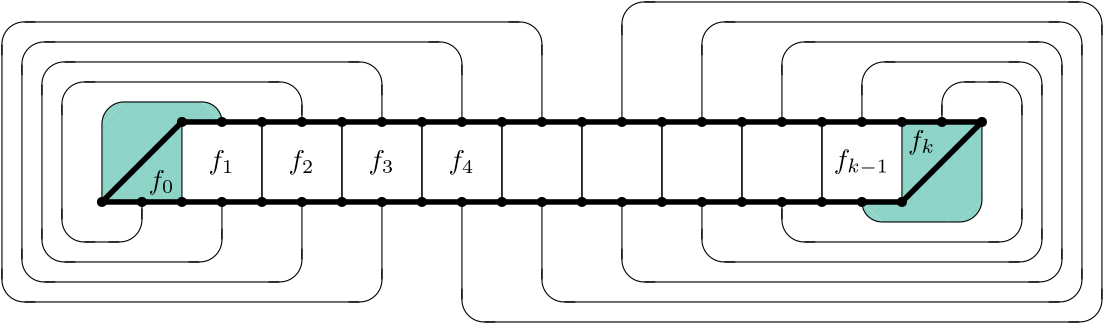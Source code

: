 <?xml version="1.0"?>
<!DOCTYPE ipe SYSTEM "ipe.dtd">
<ipe version="70206" creator="Ipe 7.2.7">
<info created="D:20181001095028" modified="D:20190131150206"/>
<preamble></preamble>
<ipestyle name="basic">
<symbol name="arrow/arc(spx)">
<path stroke="sym-stroke" fill="sym-stroke" pen="sym-pen">
0 0 m
-1 0.333 l
-1 -0.333 l
h
</path>
</symbol>
<symbol name="arrow/farc(spx)">
<path stroke="sym-stroke" fill="white" pen="sym-pen">
0 0 m
-1 0.333 l
-1 -0.333 l
h
</path>
</symbol>
<symbol name="arrow/ptarc(spx)">
<path stroke="sym-stroke" fill="sym-stroke" pen="sym-pen">
0 0 m
-1 0.333 l
-0.8 0 l
-1 -0.333 l
h
</path>
</symbol>
<symbol name="arrow/fptarc(spx)">
<path stroke="sym-stroke" fill="white" pen="sym-pen">
0 0 m
-1 0.333 l
-0.8 0 l
-1 -0.333 l
h
</path>
</symbol>
<symbol name="mark/circle(sx)" transformations="translations">
<path fill="sym-stroke">
0.6 0 0 0.6 0 0 e
0.4 0 0 0.4 0 0 e
</path>
</symbol>
<symbol name="mark/disk(sx)" transformations="translations">
<path fill="sym-stroke">
0.6 0 0 0.6 0 0 e
</path>
</symbol>
<symbol name="mark/fdisk(sfx)" transformations="translations">
<group>
<path fill="sym-fill">
0.5 0 0 0.5 0 0 e
</path>
<path fill="sym-stroke" fillrule="eofill">
0.6 0 0 0.6 0 0 e
0.4 0 0 0.4 0 0 e
</path>
</group>
</symbol>
<symbol name="mark/box(sx)" transformations="translations">
<path fill="sym-stroke" fillrule="eofill">
-0.6 -0.6 m
0.6 -0.6 l
0.6 0.6 l
-0.6 0.6 l
h
-0.4 -0.4 m
0.4 -0.4 l
0.4 0.4 l
-0.4 0.4 l
h
</path>
</symbol>
<symbol name="mark/square(sx)" transformations="translations">
<path fill="sym-stroke">
-0.6 -0.6 m
0.6 -0.6 l
0.6 0.6 l
-0.6 0.6 l
h
</path>
</symbol>
<symbol name="mark/fsquare(sfx)" transformations="translations">
<group>
<path fill="sym-fill">
-0.5 -0.5 m
0.5 -0.5 l
0.5 0.5 l
-0.5 0.5 l
h
</path>
<path fill="sym-stroke" fillrule="eofill">
-0.6 -0.6 m
0.6 -0.6 l
0.6 0.6 l
-0.6 0.6 l
h
-0.4 -0.4 m
0.4 -0.4 l
0.4 0.4 l
-0.4 0.4 l
h
</path>
</group>
</symbol>
<symbol name="mark/cross(sx)" transformations="translations">
<group>
<path fill="sym-stroke">
-0.43 -0.57 m
0.57 0.43 l
0.43 0.57 l
-0.57 -0.43 l
h
</path>
<path fill="sym-stroke">
-0.43 0.57 m
0.57 -0.43 l
0.43 -0.57 l
-0.57 0.43 l
h
</path>
</group>
</symbol>
<symbol name="arrow/fnormal(spx)">
<path stroke="sym-stroke" fill="white" pen="sym-pen">
0 0 m
-1 0.333 l
-1 -0.333 l
h
</path>
</symbol>
<symbol name="arrow/pointed(spx)">
<path stroke="sym-stroke" fill="sym-stroke" pen="sym-pen">
0 0 m
-1 0.333 l
-0.8 0 l
-1 -0.333 l
h
</path>
</symbol>
<symbol name="arrow/fpointed(spx)">
<path stroke="sym-stroke" fill="white" pen="sym-pen">
0 0 m
-1 0.333 l
-0.8 0 l
-1 -0.333 l
h
</path>
</symbol>
<symbol name="arrow/linear(spx)">
<path stroke="sym-stroke" pen="sym-pen">
-1 0.333 m
0 0 l
-1 -0.333 l
</path>
</symbol>
<symbol name="arrow/fdouble(spx)">
<path stroke="sym-stroke" fill="white" pen="sym-pen">
0 0 m
-1 0.333 l
-1 -0.333 l
h
-1 0 m
-2 0.333 l
-2 -0.333 l
h
</path>
</symbol>
<symbol name="arrow/double(spx)">
<path stroke="sym-stroke" fill="sym-stroke" pen="sym-pen">
0 0 m
-1 0.333 l
-1 -0.333 l
h
-1 0 m
-2 0.333 l
-2 -0.333 l
h
</path>
</symbol>
<pen name="heavier" value="0.8"/>
<pen name="fat" value="1.2"/>
<pen name="ultrafat" value="2"/>
<symbolsize name="large" value="5"/>
<symbolsize name="small" value="2"/>
<symbolsize name="tiny" value="1.1"/>
<arrowsize name="large" value="10"/>
<arrowsize name="small" value="5"/>
<arrowsize name="tiny" value="3"/>
<color name="red" value="1 0 0"/>
<color name="green" value="0 1 0"/>
<color name="blue" value="0 0 1"/>
<color name="yellow" value="1 1 0"/>
<color name="orange" value="1 0.647 0"/>
<color name="gold" value="1 0.843 0"/>
<color name="purple" value="0.627 0.125 0.941"/>
<color name="gray" value="0.745"/>
<color name="brown" value="0.647 0.165 0.165"/>
<color name="navy" value="0 0 0.502"/>
<color name="pink" value="1 0.753 0.796"/>
<color name="seagreen" value="0.18 0.545 0.341"/>
<color name="turquoise" value="0.251 0.878 0.816"/>
<color name="violet" value="0.933 0.51 0.933"/>
<color name="darkblue" value="0 0 0.545"/>
<color name="darkcyan" value="0 0.545 0.545"/>
<color name="darkgray" value="0.663"/>
<color name="darkgreen" value="0 0.392 0"/>
<color name="darkmagenta" value="0.545 0 0.545"/>
<color name="darkorange" value="1 0.549 0"/>
<color name="darkred" value="0.545 0 0"/>
<color name="lightblue" value="0.678 0.847 0.902"/>
<color name="lightcyan" value="0.878 1 1"/>
<color name="lightgray" value="0.827"/>
<color name="lightgreen" value="0.565 0.933 0.565"/>
<color name="lightyellow" value="1 1 0.878"/>
<dashstyle name="dashed" value="[4] 0"/>
<dashstyle name="dotted" value="[1 3] 0"/>
<dashstyle name="dash dotted" value="[4 2 1 2] 0"/>
<dashstyle name="dash dot dotted" value="[4 2 1 2 1 2] 0"/>
<textsize name="large" value="\large"/>
<textsize name="small" value="\small"/>
<textsize name="tiny" value="\tiny"/>
<textsize name="Large" value="\Large"/>
<textsize name="LARGE" value="\LARGE"/>
<textsize name="huge" value="\huge"/>
<textsize name="Huge" value="\Huge"/>
<textsize name="footnote" value="\footnotesize"/>
<textstyle name="center" begin="\begin{center}" end="\end{center}"/>
<textstyle name="itemize" begin="\begin{itemize}" end="\end{itemize}"/>
<textstyle name="item" begin="\begin{itemize}\item{}" end="\end{itemize}"/>
<gridsize name="4 pts" value="4"/>
<gridsize name="8 pts (~3 mm)" value="8"/>
<gridsize name="16 pts (~6 mm)" value="16"/>
<gridsize name="32 pts (~12 mm)" value="32"/>
<gridsize name="10 pts (~3.5 mm)" value="10"/>
<gridsize name="20 pts (~7 mm)" value="20"/>
<gridsize name="14 pts (~5 mm)" value="14"/>
<gridsize name="28 pts (~10 mm)" value="28"/>
<gridsize name="56 pts (~20 mm)" value="56"/>
<anglesize name="90 deg" value="90"/>
<anglesize name="60 deg" value="60"/>
<anglesize name="45 deg" value="45"/>
<anglesize name="30 deg" value="30"/>
<anglesize name="22.5 deg" value="22.5"/>
<opacity name="10%" value="0.1"/>
<opacity name="30%" value="0.3"/>
<opacity name="50%" value="0.5"/>
<opacity name="75%" value="0.75"/>
<tiling name="falling" angle="-60" step="4" width="1"/>
<tiling name="rising" angle="30" step="4" width="1"/>
</ipestyle>
<ipestyle name="brew">
<color name="brew1" value="0.552 0.827 0.78"/>
<color name="brew2" value="1 1 0.701"/>
<color name="brew3" value="0.745 0.729 0.854"/>
<color name="brew4" value="0.984 0.501 0.447"/>
<color name="brew5" value="0.501 0.694 0.827"/>
<color name="brew6" value="0.992 0.705 0.384"/>
<color name="brew7" value="0.701 0.87 0.411"/>
<color name="brew8" value="0.988 0.803 0.898"/>
</ipestyle>
<page>
<layer name="alpha"/>
<view layers="alpha" active="alpha"/>
<path layer="alpha" fill="brew1">
430.8 606.4 m
430.8 578.4 l
422.8 570.4 l
394.8 570.4 l
387.6 577.6 l
402 577.6 l
h
</path>
<path fill="brew1">
114 577.6 m
114 605.6 l
122 613.6 l
150 613.6 l
157.2 606.4 l
142.8 606.4 l
h
</path>
<path matrix="0.9 0 0 0.9 27.6 59.2" fill="brew1">
96 576 m
128 576 l
128 608 l
h
</path>
<path matrix="0.9 0 0 0.9 27.6 59.2" fill="brew1">
416 608 m
416 576 l
448 608 l
h
</path>
<path matrix="0.9 0 0 0.9 27.6 59.2" stroke="black">
128 608 m
128 576 l
160 576 l
160 608 l
h
</path>
<path matrix="0.9 0 0 0.9 27.6 59.2" stroke="black">
160 608 m
160 576 l
192 576 l
192 608 l
h
</path>
<path matrix="0.9 0 0 0.9 27.6 59.2" stroke="black">
192 608 m
192 576 l
224 576 l
224 608 l
h
</path>
<path matrix="0.9 0 0 0.9 27.6 59.2" stroke="black">
224 608 m
224 576 l
256 576 l
256 608 l
h
</path>
<path matrix="0.9 0 0 0.9 27.6 59.2" stroke="black">
256 608 m
256 576 l
288 576 l
288 608 l
h
</path>
<path matrix="0.9 0 0 0.9 27.6 59.2" stroke="black">
288 608 m
288 576 l
320 576 l
320 608 l
h
</path>
<path matrix="0.9 0 0 0.9 27.6 59.2" stroke="black">
320 608 m
320 576 l
352 576 l
352 608 l
h
</path>
<path matrix="0.9 0 0 0.9 27.6 59.2" stroke="black">
352 608 m
352 576 l
384 576 l
384 608 l
h
</path>
<path matrix="0.9 0 0 0.9 27.6 59.2" stroke="black">
384 608 m
384 576 l
416 576 l
416 608 l
h
</path>
<path matrix="0.9 0 0 0.9 27.6 59.2" stroke="black">
112 576 m
112 560 l
80 560 l
80 624 l
176 624 l
176 608 l
</path>
<path matrix="0.9 0 0 0.9 27.6 59.2" stroke="black">
144 576 m
144 552 l
72 552 l
72 632 l
208 632 l
208 608 l
</path>
<path matrix="0.9 0 0 0.9 27.6 59.2" stroke="black">
176 576 m
176 544 l
64 544 l
64 640 l
240 640 l
240 608 l
</path>
<path matrix="0.9 0 0 0.9 27.6 59.2" stroke="black">
208 576 m
208 536 l
56 536 l
56 648 l
272 648 l
272 608 l
</path>
<path matrix="0.9 0 0 0.9 27.6 59.2" stroke="black">
432 608 m
432 624 l
464 624 l
464 560 l
368 560 l
368 576 l
</path>
<path matrix="0.9 0 0 0.9 27.6 59.2" stroke="black">
400 608 m
400 632 l
472 632 l
472 552 l
336 552 l
336 576 l
</path>
<path matrix="0.9 0 0 0.9 27.6 59.2" stroke="black">
368 608 m
368 640 l
480 640 l
480 544 l
304 544 l
304 576 l
</path>
<path matrix="0.9 0 0 0.9 27.6 59.2" stroke="black">
336 608 m
336 648 l
488 648 l
488 536 l
272 536 l
272 576 l
</path>
<path matrix="0.9 0 0 0.9 27.6 59.2" stroke="black">
304 608 m
304 656 l
496 656 l
496 528 l
240 528 l
240 576 l
</path>
<path matrix="0.9 0 0 0.9 27.6 59.2" stroke="black">
416 576 m
448 608 l
</path>
<path matrix="0.9 0 0 0.9 27.6 59.2" stroke="black">
416 608 m
448 608 l
</path>
<path matrix="0.9 0 0 0.9 27.6 59.2" stroke="black">
96 576 m
128 608 l
</path>
<path matrix="0.9 0 0 0.9 27.6 59.2" stroke="black">
96 576 m
128 576 l
</path>
<text matrix="0.9 0 0 0.9 -135.482 -90.5024" transformations="translations" pos="301.022 750.336" stroke="black" type="label" width="8.54" height="7.143" depth="2.59" halign="center" valign="center" style="math">f_0</text>
<text matrix="0.9 0 0 0.9 -113.882 -83.3024" transformations="translations" pos="301.022 750.336" stroke="black" type="label" width="8.54" height="7.143" depth="2.59" halign="center" valign="center" style="math">f_1</text>
<text matrix="0.9 0 0 0.9 -85.0818 -83.3024" transformations="translations" pos="301.022 750.336" stroke="black" type="label" width="8.54" height="7.143" depth="2.59" halign="center" valign="center" style="math">f_2</text>
<text matrix="0.9 0 0 0.9 -56.2818 -83.3024" transformations="translations" pos="301.022 750.336" stroke="black" type="label" width="8.54" height="7.143" depth="2.59" halign="center" valign="center" style="math">f_3</text>
<text matrix="0.9 0 0 0.9 -27.4818 -83.3024" transformations="translations" pos="301.022 750.336" stroke="black" type="label" width="8.54" height="7.143" depth="2.59" halign="center" valign="center" style="math">f_4</text>
<text matrix="0.9 0 0 0.9 116.518 -83.3024" transformations="translations" pos="301.022 750.336" stroke="black" type="label" width="17.111" height="7.143" depth="2.59" halign="center" valign="center" style="math">f_{k-1}</text>
<text matrix="0.9 0 0 0.9 138.118 -76.1024" transformations="translations" pos="301.022 750.336" stroke="black" type="label" width="8.358" height="7.143" depth="2.59" halign="center" valign="center" style="math">f_{k}</text>
<use name="mark/disk(sx)" pos="114 577.6" size="normal" stroke="black"/>
<use name="mark/disk(sx)" pos="142.8 606.4" size="normal" stroke="black"/>
<use name="mark/disk(sx)" pos="142.8 577.6" size="normal" stroke="black"/>
<use name="mark/disk(sx)" pos="157.2 577.6" size="normal" stroke="black"/>
<use name="mark/disk(sx)" pos="171.6 577.6" size="normal" stroke="black"/>
<use name="mark/disk(sx)" pos="171.6 606.4" size="normal" stroke="black"/>
<use name="mark/disk(sx)" pos="186 606.4" size="normal" stroke="black"/>
<use name="mark/disk(sx)" pos="214.8 606.4" size="normal" stroke="black"/>
<use name="mark/disk(sx)" pos="229.2 606.4" size="normal" stroke="black"/>
<use name="mark/disk(sx)" pos="200.4 606.4" size="normal" stroke="black"/>
<use name="mark/disk(sx)" pos="243.6 606.4" size="normal" stroke="black"/>
<use name="mark/disk(sx)" pos="258 606.4" size="normal" stroke="black"/>
<use name="mark/disk(sx)" pos="272.4 606.4" size="normal" stroke="black"/>
<use name="mark/disk(sx)" pos="286.8 606.4" size="normal" stroke="black"/>
<use name="mark/disk(sx)" pos="301.2 606.4" size="normal" stroke="black"/>
<use name="mark/disk(sx)" pos="315.6 606.4" size="normal" stroke="black"/>
<use name="mark/disk(sx)" pos="330 606.4" size="normal" stroke="black"/>
<use name="mark/disk(sx)" pos="344.4 606.4" size="normal" stroke="black"/>
<use name="mark/disk(sx)" pos="358.8 606.4" size="normal" stroke="black"/>
<use name="mark/disk(sx)" pos="373.2 606.4" size="normal" stroke="black"/>
<use name="mark/disk(sx)" pos="387.6 606.4" size="normal" stroke="black"/>
<use name="mark/disk(sx)" pos="402 606.4" size="normal" stroke="black"/>
<use name="mark/disk(sx)" pos="416.4 606.4" size="normal" stroke="black"/>
<use name="mark/disk(sx)" pos="430.8 606.4" size="normal" stroke="black"/>
<use name="mark/disk(sx)" pos="402 577.6" size="normal" stroke="black"/>
<use name="mark/disk(sx)" pos="373.2 577.6" size="normal" stroke="black"/>
<use name="mark/disk(sx)" pos="358.8 577.6" size="normal" stroke="black"/>
<use name="mark/disk(sx)" pos="344.4 577.6" size="normal" stroke="black"/>
<use name="mark/disk(sx)" pos="330 577.6" size="normal" stroke="black"/>
<use name="mark/disk(sx)" pos="315.6 577.6" size="normal" stroke="black"/>
<use name="mark/disk(sx)" pos="301.2 577.6" size="normal" stroke="black"/>
<use name="mark/disk(sx)" pos="286.8 577.6" size="normal" stroke="black"/>
<use name="mark/disk(sx)" pos="272.4 577.6" size="normal" stroke="black"/>
<use name="mark/disk(sx)" pos="258 577.6" size="normal" stroke="black"/>
<use name="mark/disk(sx)" pos="243.6 577.6" size="normal" stroke="black"/>
<use name="mark/disk(sx)" pos="229.2 577.6" size="normal" stroke="black"/>
<use name="mark/disk(sx)" pos="214.8 577.6" size="normal" stroke="black"/>
<use name="mark/disk(sx)" pos="200.4 577.6" size="normal" stroke="black"/>
<use name="mark/disk(sx)" pos="186 577.6" size="normal" stroke="black"/>
<group matrix="1 0 0 1 194 -54.4">
<group>
<path stroke="white" fill="white">
272 704 m
272 696 l
280 696 l
280 704 l
h
</path>
<path matrix="1.05 0 0 1.05 -13.6 -34.8" stroke="white" fill="white">
272 704 m
272 696 l
280 696 l
280 704 l
h
</path>
<path stroke="black" cap="1">
280 696 m
8 0 0 8 272 696 272 704 a
</path>
</group>
<path stroke="black" fill="white">
272 704 m
268 704 l
</path>
<path stroke="black" fill="white">
280 696 m
280 692 l
</path>
</group>
<group matrix="1 0 0 1 186.8 -61.6">
<group>
<path stroke="white" fill="white">
272 704 m
272 696 l
280 696 l
280 704 l
h
</path>
<path matrix="1.05 0 0 1.05 -13.6 -34.8" stroke="white" fill="white">
272 704 m
272 696 l
280 696 l
280 704 l
h
</path>
<path stroke="black" cap="1">
280 696 m
8 0 0 8 272 696 272 704 a
</path>
</group>
<path stroke="black" fill="white">
272 704 m
268 704 l
</path>
<path stroke="black" fill="white">
280 696 m
280 692 l
</path>
</group>
<group matrix="1 0 0 1 165.2 -83.2">
<group>
<path stroke="white" fill="white">
272 704 m
272 696 l
280 696 l
280 704 l
h
</path>
<path matrix="1.05 0 0 1.05 -13.6 -34.8" stroke="white" fill="white">
272 704 m
272 696 l
280 696 l
280 704 l
h
</path>
<path stroke="black" cap="1">
280 696 m
8 0 0 8 272 696 272 704 a
</path>
</group>
<path stroke="black" fill="white">
272 704 m
268 704 l
</path>
<path stroke="black" fill="white">
280 696 m
280 692 l
</path>
</group>
<group matrix="1 0 0 1 172.4 -76">
<group>
<path stroke="white" fill="white">
272 704 m
272 696 l
280 696 l
280 704 l
h
</path>
<path matrix="1.05 0 0 1.05 -13.6 -34.8" stroke="white" fill="white">
272 704 m
272 696 l
280 696 l
280 704 l
h
</path>
<path stroke="black" cap="1">
280 696 m
8 0 0 8 272 696 272 704 a
</path>
</group>
<path stroke="black" fill="white">
272 704 m
268 704 l
</path>
<path stroke="black" fill="white">
280 696 m
280 692 l
</path>
</group>
<group matrix="1 0 0 1 179.6 -68.8">
<group>
<path stroke="white" fill="white">
272 704 m
272 696 l
280 696 l
280 704 l
h
</path>
<path matrix="1.05 0 0 1.05 -13.6 -34.8" stroke="white" fill="white">
272 704 m
272 696 l
280 696 l
280 704 l
h
</path>
<path stroke="black" cap="1">
280 696 m
8 0 0 8 272 696 272 704 a
</path>
</group>
<path stroke="black" fill="white">
272 704 m
268 704 l
</path>
<path stroke="black" fill="white">
280 696 m
280 692 l
</path>
</group>
<group matrix="1 0 0 1 -7.6 -61.6">
<group>
<path stroke="white" fill="white">
272 704 m
272 696 l
280 696 l
280 704 l
h
</path>
<path matrix="1.05 0 0 1.05 -13.6 -34.8" stroke="white" fill="white">
272 704 m
272 696 l
280 696 l
280 704 l
h
</path>
<path stroke="black" cap="1">
280 696 m
8 0 0 8 272 696 272 704 a
</path>
</group>
<path stroke="black" fill="white">
272 704 m
268 704 l
</path>
<path stroke="black" fill="white">
280 696 m
280 692 l
</path>
</group>
<group matrix="1 0 0 1 -36.4 -68.8">
<group>
<path stroke="white" fill="white">
272 704 m
272 696 l
280 696 l
280 704 l
h
</path>
<path matrix="1.05 0 0 1.05 -13.6 -34.8" stroke="white" fill="white">
272 704 m
272 696 l
280 696 l
280 704 l
h
</path>
<path stroke="black" cap="1">
280 696 m
8 0 0 8 272 696 272 704 a
</path>
</group>
<path stroke="black" fill="white">
272 704 m
268 704 l
</path>
<path stroke="black" fill="white">
280 696 m
280 692 l
</path>
</group>
<group matrix="1 0 0 1 -65.2 -76">
<group>
<path stroke="white" fill="white">
272 704 m
272 696 l
280 696 l
280 704 l
h
</path>
<path matrix="1.05 0 0 1.05 -13.6 -34.8" stroke="white" fill="white">
272 704 m
272 696 l
280 696 l
280 704 l
h
</path>
<path stroke="black" cap="1">
280 696 m
8 0 0 8 272 696 272 704 a
</path>
</group>
<path stroke="black" fill="white">
272 704 m
268 704 l
</path>
<path stroke="black" fill="white">
280 696 m
280 692 l
</path>
</group>
<group matrix="1 0 0 1 -94 -83.2">
<group>
<path stroke="white" fill="white">
272 704 m
272 696 l
280 696 l
280 704 l
h
</path>
<path matrix="1.05 0 0 1.05 -13.6 -34.8" stroke="white" fill="white">
272 704 m
272 696 l
280 696 l
280 704 l
h
</path>
<path stroke="black" cap="1">
280 696 m
8 0 0 8 272 696 272 704 a
</path>
</group>
<path stroke="black" fill="white">
272 704 m
268 704 l
</path>
<path stroke="black" fill="white">
280 696 m
280 692 l
</path>
</group>
<group matrix="0 1 -1 0 782 362.4">
<group>
<path stroke="white" fill="white">
272 704 m
272 696 l
280 696 l
280 704 l
h
</path>
<path matrix="1.05 0 0 1.05 -13.6 -34.8" stroke="white" fill="white">
272 704 m
272 696 l
280 696 l
280 704 l
h
</path>
<path stroke="black" cap="1">
280 696 m
8 0 0 8 272 696 272 704 a
</path>
</group>
<path stroke="black" fill="white">
272 704 m
268 704 l
</path>
<path stroke="black" fill="white">
280 696 m
280 692 l
</path>
</group>
<group matrix="0 1 -1 0 803.6 340.8">
<group>
<path stroke="white" fill="white">
272 704 m
272 696 l
280 696 l
280 704 l
h
</path>
<path matrix="1.05 0 0 1.05 -13.6 -34.8" stroke="white" fill="white">
272 704 m
272 696 l
280 696 l
280 704 l
h
</path>
<path stroke="black" cap="1">
280 696 m
8 0 0 8 272 696 272 704 a
</path>
</group>
<path stroke="black" fill="white">
272 704 m
268 704 l
</path>
<path stroke="black" fill="white">
280 696 m
280 692 l
</path>
</group>
<group matrix="0 1 -1 0 796.4 348">
<group>
<path stroke="white" fill="white">
272 704 m
272 696 l
280 696 l
280 704 l
h
</path>
<path matrix="1.05 0 0 1.05 -13.6 -34.8" stroke="white" fill="white">
272 704 m
272 696 l
280 696 l
280 704 l
h
</path>
<path stroke="black" cap="1">
280 696 m
8 0 0 8 272 696 272 704 a
</path>
</group>
<path stroke="black" fill="white">
272 704 m
268 704 l
</path>
<path stroke="black" fill="white">
280 696 m
280 692 l
</path>
</group>
<group matrix="0 1 -1 0 789.2 355.2">
<group>
<path stroke="white" fill="white">
272 704 m
272 696 l
280 696 l
280 704 l
h
</path>
<path matrix="1.05 0 0 1.05 -13.6 -34.8" stroke="white" fill="white">
272 704 m
272 696 l
280 696 l
280 704 l
h
</path>
<path stroke="black" cap="1">
280 696 m
8 0 0 8 272 696 272 704 a
</path>
</group>
<path stroke="black" fill="white">
272 704 m
268 704 l
</path>
<path stroke="black" fill="white">
280 696 m
280 692 l
</path>
</group>
<group matrix="0 1 -1 0 1120.4 340.8">
<group>
<path stroke="white" fill="white">
272 704 m
272 696 l
280 696 l
280 704 l
h
</path>
<path matrix="1.05 0 0 1.05 -13.6 -34.8" stroke="white" fill="white">
272 704 m
272 696 l
280 696 l
280 704 l
h
</path>
<path stroke="black" cap="1">
280 696 m
8 0 0 8 272 696 272 704 a
</path>
</group>
<path stroke="black" fill="white">
272 704 m
268 704 l
</path>
<path stroke="black" fill="white">
280 696 m
280 692 l
</path>
</group>
<group matrix="0 1 -1 0 1091.6 348">
<group>
<path stroke="white" fill="white">
272 704 m
272 696 l
280 696 l
280 704 l
h
</path>
<path matrix="1.05 0 0 1.05 -13.6 -34.8" stroke="white" fill="white">
272 704 m
272 696 l
280 696 l
280 704 l
h
</path>
<path stroke="black" cap="1">
280 696 m
8 0 0 8 272 696 272 704 a
</path>
</group>
<path stroke="black" fill="white">
272 704 m
268 704 l
</path>
<path stroke="black" fill="white">
280 696 m
280 692 l
</path>
</group>
<group matrix="0 1 -1 0 1062.8 355.2">
<group>
<path stroke="white" fill="white">
272 704 m
272 696 l
280 696 l
280 704 l
h
</path>
<path matrix="1.05 0 0 1.05 -13.6 -34.8" stroke="white" fill="white">
272 704 m
272 696 l
280 696 l
280 704 l
h
</path>
<path stroke="black" cap="1">
280 696 m
8 0 0 8 272 696 272 704 a
</path>
</group>
<path stroke="black" fill="white">
272 704 m
268 704 l
</path>
<path stroke="black" fill="white">
280 696 m
280 692 l
</path>
</group>
<group matrix="0 1 -1 0 1034 362.4">
<group>
<path stroke="white" fill="white">
272 704 m
272 696 l
280 696 l
280 704 l
h
</path>
<path matrix="1.05 0 0 1.05 -13.6 -34.8" stroke="white" fill="white">
272 704 m
272 696 l
280 696 l
280 704 l
h
</path>
<path stroke="black" cap="1">
280 696 m
8 0 0 8 272 696 272 704 a
</path>
</group>
<path stroke="black" fill="white">
272 704 m
268 704 l
</path>
<path stroke="black" fill="white">
280 696 m
280 692 l
</path>
</group>
<group matrix="0 1 -1 0 1005.2 369.6">
<group>
<path stroke="white" fill="white">
272 704 m
272 696 l
280 696 l
280 704 l
h
</path>
<path matrix="1.05 0 0 1.05 -13.6 -34.8" stroke="white" fill="white">
272 704 m
272 696 l
280 696 l
280 704 l
h
</path>
<path stroke="black" cap="1">
280 696 m
8 0 0 8 272 696 272 704 a
</path>
</group>
<path stroke="black" fill="white">
272 704 m
268 704 l
</path>
<path stroke="black" fill="white">
280 696 m
280 692 l
</path>
</group>
<group matrix="-1 0 0 -1 379.6 1267.2">
<group>
<path stroke="white" fill="white">
272 704 m
272 696 l
280 696 l
280 704 l
h
</path>
<path matrix="1.05 0 0 1.05 -13.6 -34.8" stroke="white" fill="white">
272 704 m
272 696 l
280 696 l
280 704 l
h
</path>
<path stroke="black" cap="1">
280 696 m
8 0 0 8 272 696 272 704 a
</path>
</group>
<path stroke="black" fill="white">
272 704 m
268 704 l
</path>
<path stroke="black" fill="white">
280 696 m
280 692 l
</path>
</group>
<group matrix="-1 0 0 -1 372.4 1260">
<group>
<path stroke="white" fill="white">
272 704 m
272 696 l
280 696 l
280 704 l
h
</path>
<path matrix="1.05 0 0 1.05 -13.6 -34.8" stroke="white" fill="white">
272 704 m
272 696 l
280 696 l
280 704 l
h
</path>
<path stroke="black" cap="1">
280 696 m
8 0 0 8 272 696 272 704 a
</path>
</group>
<path stroke="black" fill="white">
272 704 m
268 704 l
</path>
<path stroke="black" fill="white">
280 696 m
280 692 l
</path>
</group>
<group matrix="-1 0 0 -1 365.2 1252.8">
<group>
<path stroke="white" fill="white">
272 704 m
272 696 l
280 696 l
280 704 l
h
</path>
<path matrix="1.05 0 0 1.05 -13.6 -34.8" stroke="white" fill="white">
272 704 m
272 696 l
280 696 l
280 704 l
h
</path>
<path stroke="black" cap="1">
280 696 m
8 0 0 8 272 696 272 704 a
</path>
</group>
<path stroke="black" fill="white">
272 704 m
268 704 l
</path>
<path stroke="black" fill="white">
280 696 m
280 692 l
</path>
</group>
<group matrix="-1 0 0 -1 358 1245.6">
<group>
<path stroke="white" fill="white">
272 704 m
272 696 l
280 696 l
280 704 l
h
</path>
<path matrix="1.05 0 0 1.05 -13.6 -34.8" stroke="white" fill="white">
272 704 m
272 696 l
280 696 l
280 704 l
h
</path>
<path stroke="black" cap="1">
280 696 m
8 0 0 8 272 696 272 704 a
</path>
</group>
<path stroke="black" fill="white">
272 704 m
268 704 l
</path>
<path stroke="black" fill="white">
280 696 m
280 692 l
</path>
</group>
<group matrix="-1 0 0 -1 638.8 1267.2">
<group>
<path stroke="white" fill="white">
272 704 m
272 696 l
280 696 l
280 704 l
h
</path>
<path matrix="1.05 0 0 1.05 -13.6 -34.8" stroke="white" fill="white">
272 704 m
272 696 l
280 696 l
280 704 l
h
</path>
<path stroke="black" cap="1">
280 696 m
8 0 0 8 272 696 272 704 a
</path>
</group>
<path stroke="black" fill="white">
272 704 m
268 704 l
</path>
<path stroke="black" fill="white">
280 696 m
280 692 l
</path>
</group>
<group matrix="-1 0 0 -1 610 1260">
<group>
<path stroke="white" fill="white">
272 704 m
272 696 l
280 696 l
280 704 l
h
</path>
<path matrix="1.05 0 0 1.05 -13.6 -34.8" stroke="white" fill="white">
272 704 m
272 696 l
280 696 l
280 704 l
h
</path>
<path stroke="black" cap="1">
280 696 m
8 0 0 8 272 696 272 704 a
</path>
</group>
<path stroke="black" fill="white">
272 704 m
268 704 l
</path>
<path stroke="black" fill="white">
280 696 m
280 692 l
</path>
</group>
<group matrix="-1 0 0 -1 581.2 1252.8">
<group>
<path stroke="white" fill="white">
272 704 m
272 696 l
280 696 l
280 704 l
h
</path>
<path matrix="1.05 0 0 1.05 -13.6 -34.8" stroke="white" fill="white">
272 704 m
272 696 l
280 696 l
280 704 l
h
</path>
<path stroke="black" cap="1">
280 696 m
8 0 0 8 272 696 272 704 a
</path>
</group>
<path stroke="black" fill="white">
272 704 m
268 704 l
</path>
<path stroke="black" fill="white">
280 696 m
280 692 l
</path>
</group>
<group matrix="-1 0 0 -1 552.4 1245.6">
<group>
<path stroke="white" fill="white">
272 704 m
272 696 l
280 696 l
280 704 l
h
</path>
<path matrix="1.05 0 0 1.05 -13.6 -34.8" stroke="white" fill="white">
272 704 m
272 696 l
280 696 l
280 704 l
h
</path>
<path stroke="black" cap="1">
280 696 m
8 0 0 8 272 696 272 704 a
</path>
</group>
<path stroke="black" fill="white">
272 704 m
268 704 l
</path>
<path stroke="black" fill="white">
280 696 m
280 692 l
</path>
</group>
<group matrix="-1 0 0 -1 523.6 1238.4">
<group>
<path stroke="white" fill="white">
272 704 m
272 696 l
280 696 l
280 704 l
h
</path>
<path matrix="1.05 0 0 1.05 -13.6 -34.8" stroke="white" fill="white">
272 704 m
272 696 l
280 696 l
280 704 l
h
</path>
<path stroke="black" cap="1">
280 696 m
8 0 0 8 272 696 272 704 a
</path>
</group>
<path stroke="black" fill="white">
272 704 m
268 704 l
</path>
<path stroke="black" fill="white">
280 696 m
280 692 l
</path>
</group>
<group matrix="0 -1 1 0 -258.8 843.2">
<group>
<path stroke="white" fill="white">
272 704 m
272 696 l
280 696 l
280 704 l
h
</path>
<path matrix="1.05 0 0 1.05 -13.6 -34.8" stroke="white" fill="white">
272 704 m
272 696 l
280 696 l
280 704 l
h
</path>
<path stroke="black" cap="1">
280 696 m
8 0 0 8 272 696 272 704 a
</path>
</group>
<path stroke="black" fill="white">
272 704 m
268 704 l
</path>
<path stroke="black" fill="white">
280 696 m
280 692 l
</path>
</group>
<group matrix="0 -1 1 0 -251.6 836">
<group>
<path stroke="white" fill="white">
272 704 m
272 696 l
280 696 l
280 704 l
h
</path>
<path matrix="1.05 0 0 1.05 -13.6 -34.8" stroke="white" fill="white">
272 704 m
272 696 l
280 696 l
280 704 l
h
</path>
<path stroke="black" cap="1">
280 696 m
8 0 0 8 272 696 272 704 a
</path>
</group>
<path stroke="black" fill="white">
272 704 m
268 704 l
</path>
<path stroke="black" fill="white">
280 696 m
280 692 l
</path>
</group>
<group matrix="0 -1 1 0 -244.4 828.8">
<group>
<path stroke="white" fill="white">
272 704 m
272 696 l
280 696 l
280 704 l
h
</path>
<path matrix="1.05 0 0 1.05 -13.6 -34.8" stroke="white" fill="white">
272 704 m
272 696 l
280 696 l
280 704 l
h
</path>
<path stroke="black" cap="1">
280 696 m
8 0 0 8 272 696 272 704 a
</path>
</group>
<path stroke="black" fill="white">
272 704 m
268 704 l
</path>
<path stroke="black" fill="white">
280 696 m
280 692 l
</path>
</group>
<group matrix="0 -1 1 0 -237.2 821.6">
<group>
<path stroke="white" fill="white">
272 704 m
272 696 l
280 696 l
280 704 l
h
</path>
<path matrix="1.05 0 0 1.05 -13.6 -34.8" stroke="white" fill="white">
272 704 m
272 696 l
280 696 l
280 704 l
h
</path>
<path stroke="black" cap="1">
280 696 m
8 0 0 8 272 696 272 704 a
</path>
</group>
<path stroke="black" fill="white">
272 704 m
268 704 l
</path>
<path stroke="black" fill="white">
280 696 m
280 692 l
</path>
</group>
<group matrix="0 -1 1 0 -230 814.4">
<group>
<path stroke="white" fill="white">
272 704 m
272 696 l
280 696 l
280 704 l
h
</path>
<path matrix="1.05 0 0 1.05 -13.6 -34.8" stroke="white" fill="white">
272 704 m
272 696 l
280 696 l
280 704 l
h
</path>
<path stroke="black" cap="1">
280 696 m
8 0 0 8 272 696 272 704 a
</path>
</group>
<path stroke="black" fill="white">
272 704 m
268 704 l
</path>
<path stroke="black" fill="white">
280 696 m
280 692 l
</path>
</group>
<group matrix="0 -1 1 0 -575.6 843.2">
<group>
<path stroke="white" fill="white">
272 704 m
272 696 l
280 696 l
280 704 l
h
</path>
<path matrix="1.05 0 0 1.05 -13.6 -34.8" stroke="white" fill="white">
272 704 m
272 696 l
280 696 l
280 704 l
h
</path>
<path stroke="black" cap="1">
280 696 m
8 0 0 8 272 696 272 704 a
</path>
</group>
<path stroke="black" fill="white">
272 704 m
268 704 l
</path>
<path stroke="black" fill="white">
280 696 m
280 692 l
</path>
</group>
<group matrix="0 -1 1 0 -546.8 836">
<group>
<path stroke="white" fill="white">
272 704 m
272 696 l
280 696 l
280 704 l
h
</path>
<path matrix="1.05 0 0 1.05 -13.6 -34.8" stroke="white" fill="white">
272 704 m
272 696 l
280 696 l
280 704 l
h
</path>
<path stroke="black" cap="1">
280 696 m
8 0 0 8 272 696 272 704 a
</path>
</group>
<path stroke="black" fill="white">
272 704 m
268 704 l
</path>
<path stroke="black" fill="white">
280 696 m
280 692 l
</path>
</group>
<group matrix="0 -1 1 0 -518 828.8">
<group>
<path stroke="white" fill="white">
272 704 m
272 696 l
280 696 l
280 704 l
h
</path>
<path matrix="1.05 0 0 1.05 -13.6 -34.8" stroke="white" fill="white">
272 704 m
272 696 l
280 696 l
280 704 l
h
</path>
<path stroke="black" cap="1">
280 696 m
8 0 0 8 272 696 272 704 a
</path>
</group>
<path stroke="black" fill="white">
272 704 m
268 704 l
</path>
<path stroke="black" fill="white">
280 696 m
280 692 l
</path>
</group>
<group matrix="0 -1 1 0 -489.2 821.6">
<group>
<path stroke="white" fill="white">
272 704 m
272 696 l
280 696 l
280 704 l
h
</path>
<path matrix="1.05 0 0 1.05 -13.6 -34.8" stroke="white" fill="white">
272 704 m
272 696 l
280 696 l
280 704 l
h
</path>
<path stroke="black" cap="1">
280 696 m
8 0 0 8 272 696 272 704 a
</path>
</group>
<path stroke="black" fill="white">
272 704 m
268 704 l
</path>
<path stroke="black" fill="white">
280 696 m
280 692 l
</path>
</group>
<path stroke="black" fill="brew1">
387.6 577.6 m
7.2 0 0 7.2 394.8 577.6 394.8 570.4 a
</path>
<path matrix="0 -1 1 0 -273.2 850.4" stroke="black" fill="white">
272 704 m
268 704 l
</path>
<path matrix="0 -1 1 0 -273.2 850.4" stroke="black" fill="white">
280 696 m
280 692 l
</path>
<path matrix="0 -1 1 0 -273.2 850.4" stroke="black" fill="brew1" cap="1">
280 696 m
8 0 0 8 272 696 272 704 a
</path>
<use name="mark/disk(sx)" pos="387.6 577.6" size="normal" stroke="black"/>
<path stroke="black" fill="brew1">
430.8 582.4 m
430.8 606.4 l
</path>
<path stroke="black" fill="brew1">
394.8 570.4 m
418.8 570.4 l
</path>
<path stroke="black" fill="brew1">
157.2 606.4 m
7.2 0 0 7.2 150 606.4 150 613.6 a
</path>
<path matrix="0 1 -1 0 818 333.6" stroke="black" fill="white">
272 704 m
268 704 l
</path>
<path matrix="0 1 -1 0 818 333.6" stroke="black" fill="white">
280 696 m
280 692 l
</path>
<path matrix="0 1 -1 0 818 333.6" stroke="black" fill="brew1" cap="1">
280 696 m
8 0 0 8 272 696 272 704 a
</path>
<path stroke="black">
114 601.6 m
114 577.6 l
</path>
<path stroke="black">
126 613.6 m
150 613.6 l
</path>
<path matrix="0.9 0 0 0.9 27.6 59.2" stroke="black" pen="ultrafat">
96 576 m
128 608 l
448 608 l
416 576 l
96 576 l
</path>
<use name="mark/disk(sx)" pos="157.2 606.4" size="normal" stroke="black"/>
<use matrix="1 0 0 1 -28.8 0" name="mark/disk(sx)" pos="157.2 577.6" size="normal" stroke="black"/>
</page>
</ipe>
